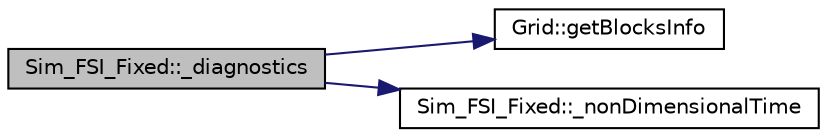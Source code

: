 digraph "Sim_FSI_Fixed::_diagnostics"
{
  edge [fontname="Helvetica",fontsize="10",labelfontname="Helvetica",labelfontsize="10"];
  node [fontname="Helvetica",fontsize="10",shape=record];
  rankdir="LR";
  Node1 [label="Sim_FSI_Fixed::_diagnostics",height=0.2,width=0.4,color="black", fillcolor="grey75", style="filled", fontcolor="black"];
  Node1 -> Node2 [color="midnightblue",fontsize="10",style="solid",fontname="Helvetica"];
  Node2 [label="Grid::getBlocksInfo",height=0.2,width=0.4,color="black", fillcolor="white", style="filled",URL="$class_grid.html#a39aa8cb7fad1abcfe40fdd77d9b72d8a"];
  Node1 -> Node3 [color="midnightblue",fontsize="10",style="solid",fontname="Helvetica"];
  Node3 [label="Sim_FSI_Fixed::_nonDimensionalTime",height=0.2,width=0.4,color="black", fillcolor="white", style="filled",URL="$class_sim___f_s_i___fixed.html#ab432f7aa27b4c3a2fbbf15a955dcd700"];
}
